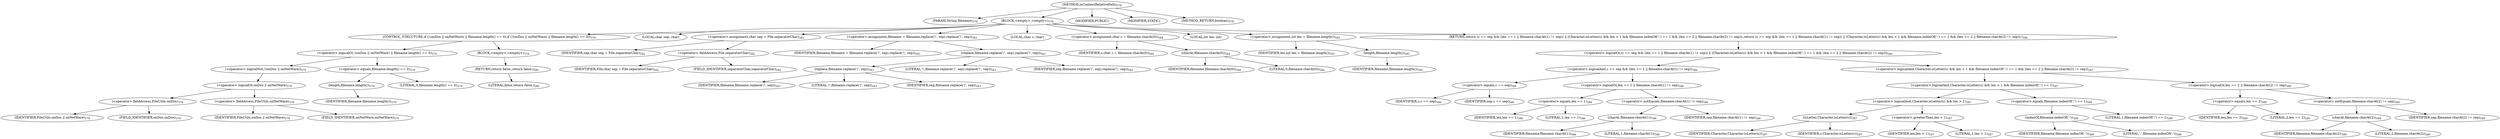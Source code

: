 digraph "isContextRelativePath" {  
"704" [label = <(METHOD,isContextRelativePath)<SUB>578</SUB>> ]
"705" [label = <(PARAM,String filename)<SUB>578</SUB>> ]
"706" [label = <(BLOCK,&lt;empty&gt;,&lt;empty&gt;)<SUB>578</SUB>> ]
"707" [label = <(CONTROL_STRUCTURE,if (!(onDos || onNetWare) || filename.length() == 0),if (!(onDos || onNetWare) || filename.length() == 0))<SUB>579</SUB>> ]
"708" [label = <(&lt;operator&gt;.logicalOr,!(onDos || onNetWare) || filename.length() == 0)<SUB>579</SUB>> ]
"709" [label = <(&lt;operator&gt;.logicalNot,!(onDos || onNetWare))<SUB>579</SUB>> ]
"710" [label = <(&lt;operator&gt;.logicalOr,onDos || onNetWare)<SUB>579</SUB>> ]
"711" [label = <(&lt;operator&gt;.fieldAccess,FileUtils.onDos)<SUB>579</SUB>> ]
"712" [label = <(IDENTIFIER,FileUtils,onDos || onNetWare)<SUB>579</SUB>> ]
"713" [label = <(FIELD_IDENTIFIER,onDos,onDos)<SUB>579</SUB>> ]
"714" [label = <(&lt;operator&gt;.fieldAccess,FileUtils.onNetWare)<SUB>579</SUB>> ]
"715" [label = <(IDENTIFIER,FileUtils,onDos || onNetWare)<SUB>579</SUB>> ]
"716" [label = <(FIELD_IDENTIFIER,onNetWare,onNetWare)<SUB>579</SUB>> ]
"717" [label = <(&lt;operator&gt;.equals,filename.length() == 0)<SUB>579</SUB>> ]
"718" [label = <(length,filename.length())<SUB>579</SUB>> ]
"719" [label = <(IDENTIFIER,filename,filename.length())<SUB>579</SUB>> ]
"720" [label = <(LITERAL,0,filename.length() == 0)<SUB>579</SUB>> ]
"721" [label = <(BLOCK,&lt;empty&gt;,&lt;empty&gt;)<SUB>579</SUB>> ]
"722" [label = <(RETURN,return false;,return false;)<SUB>580</SUB>> ]
"723" [label = <(LITERAL,false,return false;)<SUB>580</SUB>> ]
"724" [label = <(LOCAL,char sep: char)> ]
"725" [label = <(&lt;operator&gt;.assignment,char sep = File.separatorChar)<SUB>582</SUB>> ]
"726" [label = <(IDENTIFIER,sep,char sep = File.separatorChar)<SUB>582</SUB>> ]
"727" [label = <(&lt;operator&gt;.fieldAccess,File.separatorChar)<SUB>582</SUB>> ]
"728" [label = <(IDENTIFIER,File,char sep = File.separatorChar)<SUB>582</SUB>> ]
"729" [label = <(FIELD_IDENTIFIER,separatorChar,separatorChar)<SUB>582</SUB>> ]
"730" [label = <(&lt;operator&gt;.assignment,filename = filename.replace('/', sep).replace('\\', sep))<SUB>583</SUB>> ]
"731" [label = <(IDENTIFIER,filename,filename = filename.replace('/', sep).replace('\\', sep))<SUB>583</SUB>> ]
"732" [label = <(replace,filename.replace('/', sep).replace('\\', sep))<SUB>583</SUB>> ]
"733" [label = <(replace,filename.replace('/', sep))<SUB>583</SUB>> ]
"734" [label = <(IDENTIFIER,filename,filename.replace('/', sep))<SUB>583</SUB>> ]
"735" [label = <(LITERAL,'/',filename.replace('/', sep))<SUB>583</SUB>> ]
"736" [label = <(IDENTIFIER,sep,filename.replace('/', sep))<SUB>583</SUB>> ]
"737" [label = <(LITERAL,'\\',filename.replace('/', sep).replace('\\', sep))<SUB>583</SUB>> ]
"738" [label = <(IDENTIFIER,sep,filename.replace('/', sep).replace('\\', sep))<SUB>583</SUB>> ]
"739" [label = <(LOCAL,char c: char)> ]
"740" [label = <(&lt;operator&gt;.assignment,char c = filename.charAt(0))<SUB>584</SUB>> ]
"741" [label = <(IDENTIFIER,c,char c = filename.charAt(0))<SUB>584</SUB>> ]
"742" [label = <(charAt,filename.charAt(0))<SUB>584</SUB>> ]
"743" [label = <(IDENTIFIER,filename,filename.charAt(0))<SUB>584</SUB>> ]
"744" [label = <(LITERAL,0,filename.charAt(0))<SUB>584</SUB>> ]
"745" [label = <(LOCAL,int len: int)> ]
"746" [label = <(&lt;operator&gt;.assignment,int len = filename.length())<SUB>585</SUB>> ]
"747" [label = <(IDENTIFIER,len,int len = filename.length())<SUB>585</SUB>> ]
"748" [label = <(length,filename.length())<SUB>585</SUB>> ]
"749" [label = <(IDENTIFIER,filename,filename.length())<SUB>585</SUB>> ]
"750" [label = <(RETURN,return (c == sep &amp;&amp; (len == 1 || filename.charAt(1) != sep)) || (Character.isLetter(c) &amp;&amp; len &gt; 1 &amp;&amp; filename.indexOf(':') == 1 &amp;&amp; (len == 2 || filename.charAt(2) != sep));,return (c == sep &amp;&amp; (len == 1 || filename.charAt(1) != sep)) || (Character.isLetter(c) &amp;&amp; len &gt; 1 &amp;&amp; filename.indexOf(':') == 1 &amp;&amp; (len == 2 || filename.charAt(2) != sep));)<SUB>586</SUB>> ]
"751" [label = <(&lt;operator&gt;.logicalOr,(c == sep &amp;&amp; (len == 1 || filename.charAt(1) != sep)) || (Character.isLetter(c) &amp;&amp; len &gt; 1 &amp;&amp; filename.indexOf(':') == 1 &amp;&amp; (len == 2 || filename.charAt(2) != sep)))<SUB>586</SUB>> ]
"752" [label = <(&lt;operator&gt;.logicalAnd,c == sep &amp;&amp; (len == 1 || filename.charAt(1) != sep))<SUB>586</SUB>> ]
"753" [label = <(&lt;operator&gt;.equals,c == sep)<SUB>586</SUB>> ]
"754" [label = <(IDENTIFIER,c,c == sep)<SUB>586</SUB>> ]
"755" [label = <(IDENTIFIER,sep,c == sep)<SUB>586</SUB>> ]
"756" [label = <(&lt;operator&gt;.logicalOr,len == 1 || filename.charAt(1) != sep)<SUB>586</SUB>> ]
"757" [label = <(&lt;operator&gt;.equals,len == 1)<SUB>586</SUB>> ]
"758" [label = <(IDENTIFIER,len,len == 1)<SUB>586</SUB>> ]
"759" [label = <(LITERAL,1,len == 1)<SUB>586</SUB>> ]
"760" [label = <(&lt;operator&gt;.notEquals,filename.charAt(1) != sep)<SUB>586</SUB>> ]
"761" [label = <(charAt,filename.charAt(1))<SUB>586</SUB>> ]
"762" [label = <(IDENTIFIER,filename,filename.charAt(1))<SUB>586</SUB>> ]
"763" [label = <(LITERAL,1,filename.charAt(1))<SUB>586</SUB>> ]
"764" [label = <(IDENTIFIER,sep,filename.charAt(1) != sep)<SUB>586</SUB>> ]
"765" [label = <(&lt;operator&gt;.logicalAnd,Character.isLetter(c) &amp;&amp; len &gt; 1 &amp;&amp; filename.indexOf(':') == 1 &amp;&amp; (len == 2 || filename.charAt(2) != sep))<SUB>587</SUB>> ]
"766" [label = <(&lt;operator&gt;.logicalAnd,Character.isLetter(c) &amp;&amp; len &gt; 1 &amp;&amp; filename.indexOf(':') == 1)<SUB>587</SUB>> ]
"767" [label = <(&lt;operator&gt;.logicalAnd,Character.isLetter(c) &amp;&amp; len &gt; 1)<SUB>587</SUB>> ]
"768" [label = <(isLetter,Character.isLetter(c))<SUB>587</SUB>> ]
"769" [label = <(IDENTIFIER,Character,Character.isLetter(c))<SUB>587</SUB>> ]
"770" [label = <(IDENTIFIER,c,Character.isLetter(c))<SUB>587</SUB>> ]
"771" [label = <(&lt;operator&gt;.greaterThan,len &gt; 1)<SUB>587</SUB>> ]
"772" [label = <(IDENTIFIER,len,len &gt; 1)<SUB>587</SUB>> ]
"773" [label = <(LITERAL,1,len &gt; 1)<SUB>587</SUB>> ]
"774" [label = <(&lt;operator&gt;.equals,filename.indexOf(':') == 1)<SUB>588</SUB>> ]
"775" [label = <(indexOf,filename.indexOf(':'))<SUB>588</SUB>> ]
"776" [label = <(IDENTIFIER,filename,filename.indexOf(':'))<SUB>588</SUB>> ]
"777" [label = <(LITERAL,':',filename.indexOf(':'))<SUB>588</SUB>> ]
"778" [label = <(LITERAL,1,filename.indexOf(':') == 1)<SUB>588</SUB>> ]
"779" [label = <(&lt;operator&gt;.logicalOr,len == 2 || filename.charAt(2) != sep)<SUB>589</SUB>> ]
"780" [label = <(&lt;operator&gt;.equals,len == 2)<SUB>589</SUB>> ]
"781" [label = <(IDENTIFIER,len,len == 2)<SUB>589</SUB>> ]
"782" [label = <(LITERAL,2,len == 2)<SUB>589</SUB>> ]
"783" [label = <(&lt;operator&gt;.notEquals,filename.charAt(2) != sep)<SUB>589</SUB>> ]
"784" [label = <(charAt,filename.charAt(2))<SUB>589</SUB>> ]
"785" [label = <(IDENTIFIER,filename,filename.charAt(2))<SUB>589</SUB>> ]
"786" [label = <(LITERAL,2,filename.charAt(2))<SUB>589</SUB>> ]
"787" [label = <(IDENTIFIER,sep,filename.charAt(2) != sep)<SUB>589</SUB>> ]
"788" [label = <(MODIFIER,PUBLIC)> ]
"789" [label = <(MODIFIER,STATIC)> ]
"790" [label = <(METHOD_RETURN,boolean)<SUB>578</SUB>> ]
  "704" -> "705" 
  "704" -> "706" 
  "704" -> "788" 
  "704" -> "789" 
  "704" -> "790" 
  "706" -> "707" 
  "706" -> "724" 
  "706" -> "725" 
  "706" -> "730" 
  "706" -> "739" 
  "706" -> "740" 
  "706" -> "745" 
  "706" -> "746" 
  "706" -> "750" 
  "707" -> "708" 
  "707" -> "721" 
  "708" -> "709" 
  "708" -> "717" 
  "709" -> "710" 
  "710" -> "711" 
  "710" -> "714" 
  "711" -> "712" 
  "711" -> "713" 
  "714" -> "715" 
  "714" -> "716" 
  "717" -> "718" 
  "717" -> "720" 
  "718" -> "719" 
  "721" -> "722" 
  "722" -> "723" 
  "725" -> "726" 
  "725" -> "727" 
  "727" -> "728" 
  "727" -> "729" 
  "730" -> "731" 
  "730" -> "732" 
  "732" -> "733" 
  "732" -> "737" 
  "732" -> "738" 
  "733" -> "734" 
  "733" -> "735" 
  "733" -> "736" 
  "740" -> "741" 
  "740" -> "742" 
  "742" -> "743" 
  "742" -> "744" 
  "746" -> "747" 
  "746" -> "748" 
  "748" -> "749" 
  "750" -> "751" 
  "751" -> "752" 
  "751" -> "765" 
  "752" -> "753" 
  "752" -> "756" 
  "753" -> "754" 
  "753" -> "755" 
  "756" -> "757" 
  "756" -> "760" 
  "757" -> "758" 
  "757" -> "759" 
  "760" -> "761" 
  "760" -> "764" 
  "761" -> "762" 
  "761" -> "763" 
  "765" -> "766" 
  "765" -> "779" 
  "766" -> "767" 
  "766" -> "774" 
  "767" -> "768" 
  "767" -> "771" 
  "768" -> "769" 
  "768" -> "770" 
  "771" -> "772" 
  "771" -> "773" 
  "774" -> "775" 
  "774" -> "778" 
  "775" -> "776" 
  "775" -> "777" 
  "779" -> "780" 
  "779" -> "783" 
  "780" -> "781" 
  "780" -> "782" 
  "783" -> "784" 
  "783" -> "787" 
  "784" -> "785" 
  "784" -> "786" 
}
